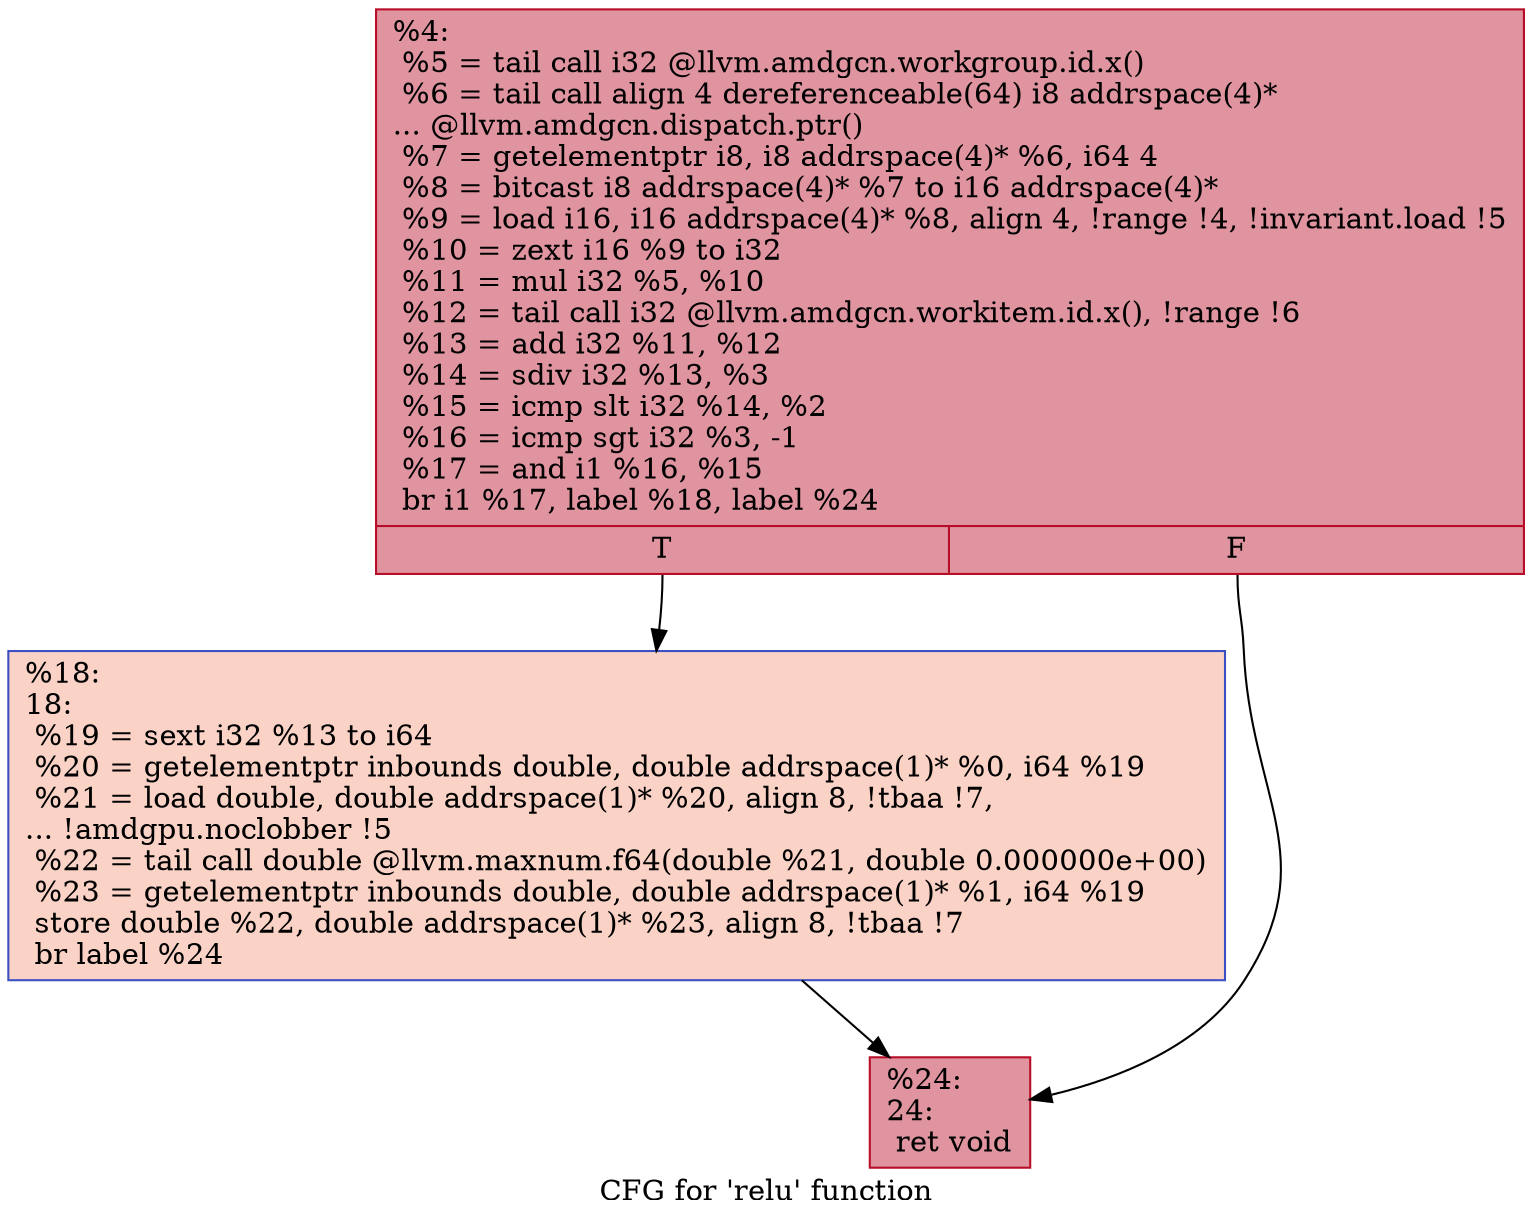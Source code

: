 digraph "CFG for 'relu' function" {
	label="CFG for 'relu' function";

	Node0x4d58140 [shape=record,color="#b70d28ff", style=filled, fillcolor="#b70d2870",label="{%4:\l  %5 = tail call i32 @llvm.amdgcn.workgroup.id.x()\l  %6 = tail call align 4 dereferenceable(64) i8 addrspace(4)*\l... @llvm.amdgcn.dispatch.ptr()\l  %7 = getelementptr i8, i8 addrspace(4)* %6, i64 4\l  %8 = bitcast i8 addrspace(4)* %7 to i16 addrspace(4)*\l  %9 = load i16, i16 addrspace(4)* %8, align 4, !range !4, !invariant.load !5\l  %10 = zext i16 %9 to i32\l  %11 = mul i32 %5, %10\l  %12 = tail call i32 @llvm.amdgcn.workitem.id.x(), !range !6\l  %13 = add i32 %11, %12\l  %14 = sdiv i32 %13, %3\l  %15 = icmp slt i32 %14, %2\l  %16 = icmp sgt i32 %3, -1\l  %17 = and i1 %16, %15\l  br i1 %17, label %18, label %24\l|{<s0>T|<s1>F}}"];
	Node0x4d58140:s0 -> Node0x4d5a290;
	Node0x4d58140:s1 -> Node0x4d5a320;
	Node0x4d5a290 [shape=record,color="#3d50c3ff", style=filled, fillcolor="#f59c7d70",label="{%18:\l18:                                               \l  %19 = sext i32 %13 to i64\l  %20 = getelementptr inbounds double, double addrspace(1)* %0, i64 %19\l  %21 = load double, double addrspace(1)* %20, align 8, !tbaa !7,\l... !amdgpu.noclobber !5\l  %22 = tail call double @llvm.maxnum.f64(double %21, double 0.000000e+00)\l  %23 = getelementptr inbounds double, double addrspace(1)* %1, i64 %19\l  store double %22, double addrspace(1)* %23, align 8, !tbaa !7\l  br label %24\l}"];
	Node0x4d5a290 -> Node0x4d5a320;
	Node0x4d5a320 [shape=record,color="#b70d28ff", style=filled, fillcolor="#b70d2870",label="{%24:\l24:                                               \l  ret void\l}"];
}
